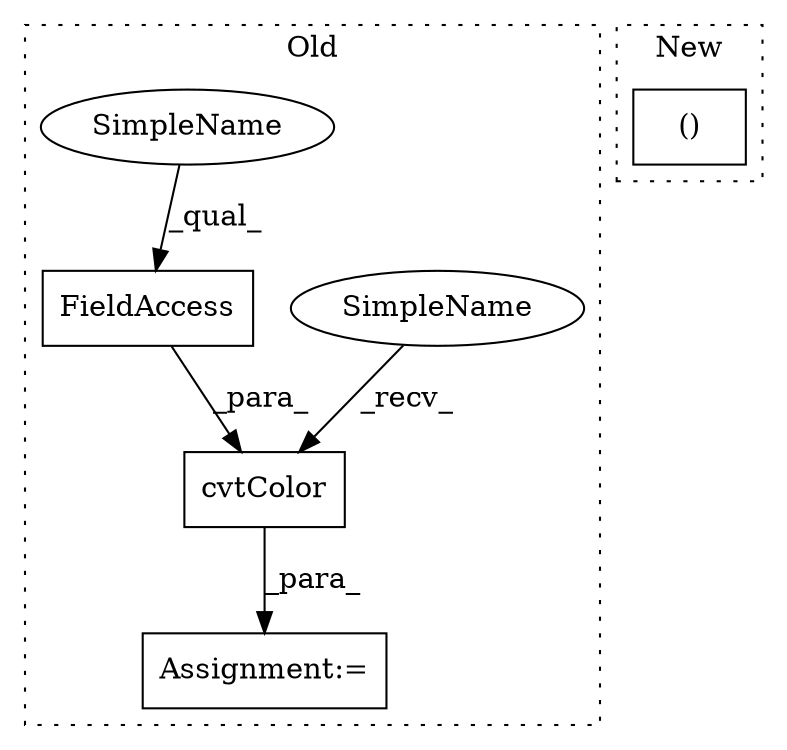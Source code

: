 digraph G {
subgraph cluster0 {
1 [label="cvtColor" a="32" s="3227,3258" l="9,1" shape="box"];
3 [label="FieldAccess" a="22" s="3241" l="17" shape="box"];
4 [label="Assignment:=" a="7" s="3272" l="1" shape="box"];
5 [label="SimpleName" a="42" s="3223" l="3" shape="ellipse"];
6 [label="SimpleName" a="42" s="3241" l="3" shape="ellipse"];
label = "Old";
style="dotted";
}
subgraph cluster1 {
2 [label="()" a="106" s="1853" l="21" shape="box"];
label = "New";
style="dotted";
}
1 -> 4 [label="_para_"];
3 -> 1 [label="_para_"];
5 -> 1 [label="_recv_"];
6 -> 3 [label="_qual_"];
}